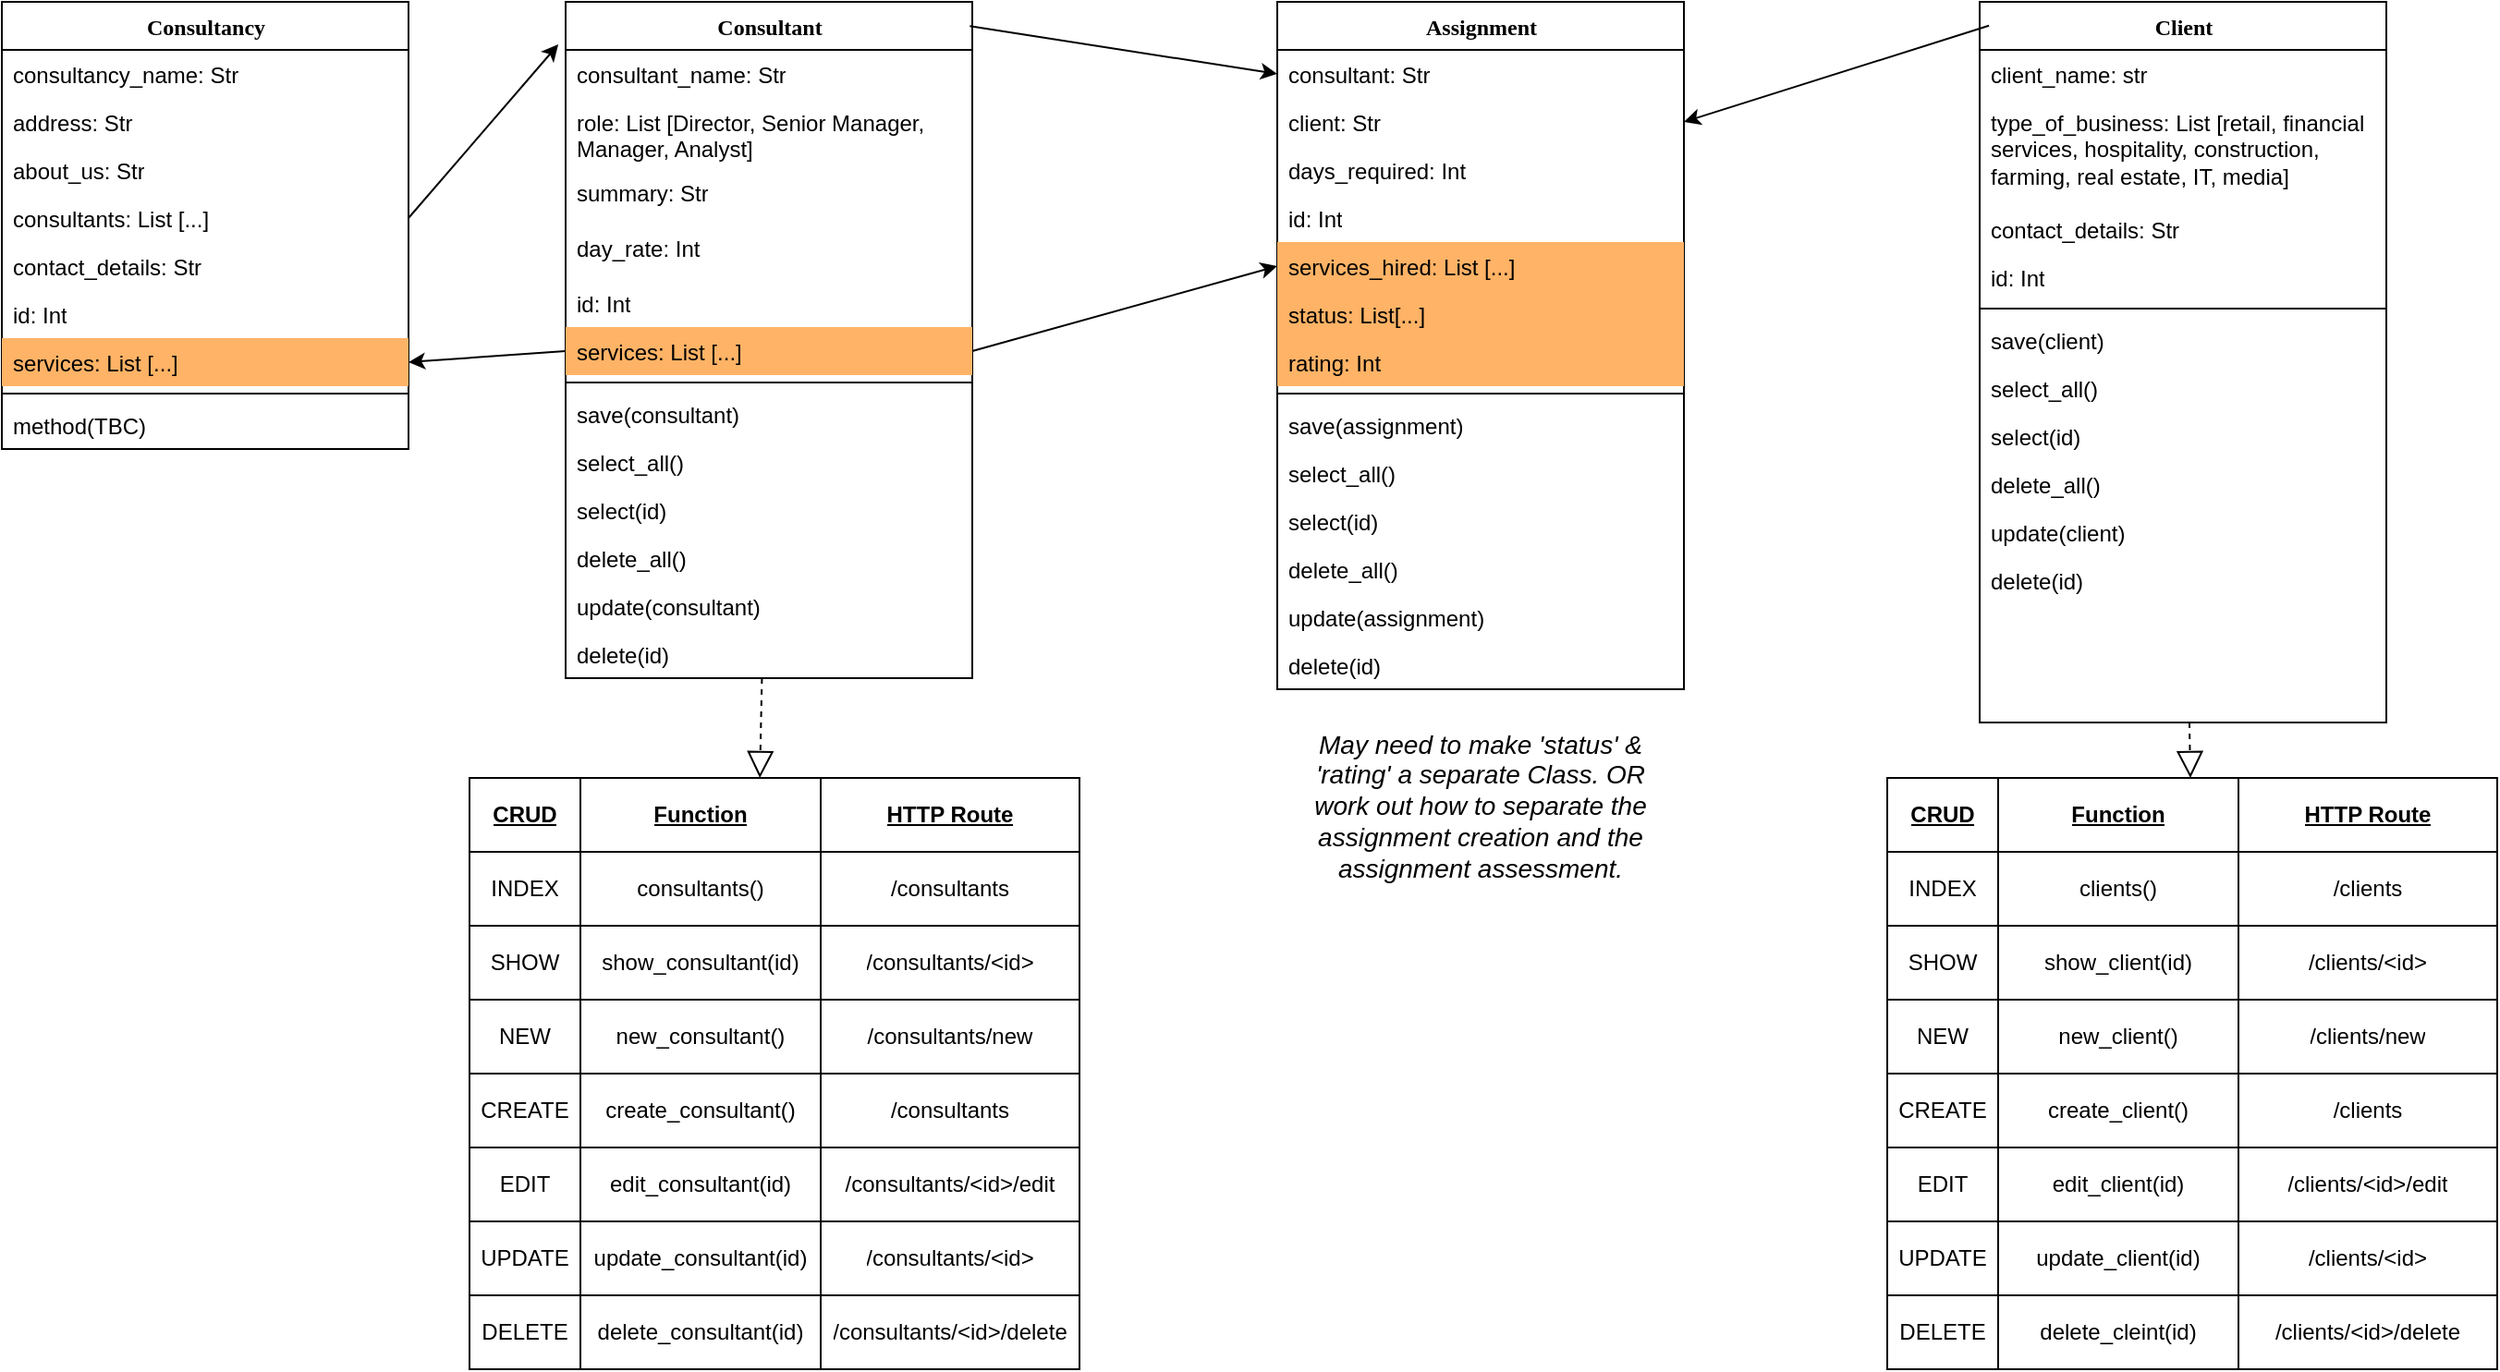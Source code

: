<mxfile version="14.4.9" type="device"><diagram name="Classes" id="9f46799a-70d6-7492-0946-bef42562c5a5"><mxGraphModel dx="1751" dy="955" grid="1" gridSize="10" guides="1" tooltips="1" connect="1" arrows="1" fold="1" page="1" pageScale="1" pageWidth="1654" pageHeight="1169" background="#ffffff" math="0" shadow="0"><root><mxCell id="0"/><mxCell id="1" parent="0"/><mxCell id="78961159f06e98e8-17" value="Client" style="swimlane;html=1;fontStyle=1;align=center;verticalAlign=top;childLayout=stackLayout;horizontal=1;startSize=26;horizontalStack=0;resizeParent=1;resizeLast=0;collapsible=1;marginBottom=0;swimlaneFillColor=#ffffff;rounded=0;shadow=0;comic=0;labelBackgroundColor=none;strokeWidth=1;fillColor=none;fontFamily=Verdana;fontSize=12" parent="1" vertex="1"><mxGeometry x="1130" y="60" width="220" height="390" as="geometry"/></mxCell><mxCell id="78961159f06e98e8-21" value="client_name: str" style="text;html=1;strokeColor=none;fillColor=none;align=left;verticalAlign=top;spacingLeft=4;spacingRight=4;whiteSpace=wrap;overflow=hidden;rotatable=0;points=[[0,0.5],[1,0.5]];portConstraint=eastwest;" parent="78961159f06e98e8-17" vertex="1"><mxGeometry y="26" width="220" height="26" as="geometry"/></mxCell><mxCell id="78961159f06e98e8-23" value="type_of_business: List [retail, financial services, hospitality, construction, farming, real estate, IT, media]" style="text;html=1;strokeColor=none;fillColor=none;align=left;verticalAlign=top;spacingLeft=4;spacingRight=4;whiteSpace=wrap;overflow=hidden;rotatable=0;points=[[0,0.5],[1,0.5]];portConstraint=eastwest;" parent="78961159f06e98e8-17" vertex="1"><mxGeometry y="52" width="220" height="58" as="geometry"/></mxCell><mxCell id="78961159f06e98e8-25" value="contact_details: Str" style="text;html=1;strokeColor=none;fillColor=none;align=left;verticalAlign=top;spacingLeft=4;spacingRight=4;whiteSpace=wrap;overflow=hidden;rotatable=0;points=[[0,0.5],[1,0.5]];portConstraint=eastwest;" parent="78961159f06e98e8-17" vertex="1"><mxGeometry y="110" width="220" height="26" as="geometry"/></mxCell><mxCell id="78961159f06e98e8-24" value="id: Int" style="text;html=1;strokeColor=none;fillColor=none;align=left;verticalAlign=top;spacingLeft=4;spacingRight=4;whiteSpace=wrap;overflow=hidden;rotatable=0;points=[[0,0.5],[1,0.5]];portConstraint=eastwest;" parent="78961159f06e98e8-17" vertex="1"><mxGeometry y="136" width="220" height="26" as="geometry"/></mxCell><mxCell id="78961159f06e98e8-19" value="" style="line;html=1;strokeWidth=1;fillColor=none;align=left;verticalAlign=middle;spacingTop=-1;spacingLeft=3;spacingRight=3;rotatable=0;labelPosition=right;points=[];portConstraint=eastwest;" parent="78961159f06e98e8-17" vertex="1"><mxGeometry y="162" width="220" height="8" as="geometry"/></mxCell><mxCell id="yh0afuudPHftPEse43dt-81" value="save(client)" style="text;html=1;strokeColor=none;fillColor=none;align=left;verticalAlign=top;spacingLeft=4;spacingRight=4;whiteSpace=wrap;overflow=hidden;rotatable=0;points=[[0,0.5],[1,0.5]];portConstraint=eastwest;" parent="78961159f06e98e8-17" vertex="1"><mxGeometry y="170" width="220" height="26" as="geometry"/></mxCell><mxCell id="yh0afuudPHftPEse43dt-82" value="select_all()" style="text;html=1;strokeColor=none;fillColor=none;align=left;verticalAlign=top;spacingLeft=4;spacingRight=4;whiteSpace=wrap;overflow=hidden;rotatable=0;points=[[0,0.5],[1,0.5]];portConstraint=eastwest;" parent="78961159f06e98e8-17" vertex="1"><mxGeometry y="196" width="220" height="26" as="geometry"/></mxCell><mxCell id="yh0afuudPHftPEse43dt-83" value="select(id)" style="text;html=1;strokeColor=none;fillColor=none;align=left;verticalAlign=top;spacingLeft=4;spacingRight=4;whiteSpace=wrap;overflow=hidden;rotatable=0;points=[[0,0.5],[1,0.5]];portConstraint=eastwest;" parent="78961159f06e98e8-17" vertex="1"><mxGeometry y="222" width="220" height="26" as="geometry"/></mxCell><mxCell id="yh0afuudPHftPEse43dt-84" value="delete_all()" style="text;html=1;strokeColor=none;fillColor=none;align=left;verticalAlign=top;spacingLeft=4;spacingRight=4;whiteSpace=wrap;overflow=hidden;rotatable=0;points=[[0,0.5],[1,0.5]];portConstraint=eastwest;" parent="78961159f06e98e8-17" vertex="1"><mxGeometry y="248" width="220" height="26" as="geometry"/></mxCell><mxCell id="yh0afuudPHftPEse43dt-85" value="update(client)" style="text;html=1;strokeColor=none;fillColor=none;align=left;verticalAlign=top;spacingLeft=4;spacingRight=4;whiteSpace=wrap;overflow=hidden;rotatable=0;points=[[0,0.5],[1,0.5]];portConstraint=eastwest;" parent="78961159f06e98e8-17" vertex="1"><mxGeometry y="274" width="220" height="26" as="geometry"/></mxCell><mxCell id="yh0afuudPHftPEse43dt-86" value="delete(id)" style="text;html=1;strokeColor=none;fillColor=none;align=left;verticalAlign=top;spacingLeft=4;spacingRight=4;whiteSpace=wrap;overflow=hidden;rotatable=0;points=[[0,0.5],[1,0.5]];portConstraint=eastwest;" parent="78961159f06e98e8-17" vertex="1"><mxGeometry y="300" width="220" height="26" as="geometry"/></mxCell><mxCell id="78961159f06e98e8-30" value="Consultancy" style="swimlane;html=1;fontStyle=1;align=center;verticalAlign=top;childLayout=stackLayout;horizontal=1;startSize=26;horizontalStack=0;resizeParent=1;resizeLast=0;collapsible=1;marginBottom=0;swimlaneFillColor=#ffffff;rounded=0;shadow=0;comic=0;labelBackgroundColor=none;strokeWidth=1;fillColor=none;fontFamily=Verdana;fontSize=12" parent="1" vertex="1"><mxGeometry x="60" y="60" width="220" height="242" as="geometry"/></mxCell><mxCell id="78961159f06e98e8-31" value="consultancy_name: Str" style="text;html=1;strokeColor=none;fillColor=none;align=left;verticalAlign=top;spacingLeft=4;spacingRight=4;whiteSpace=wrap;overflow=hidden;rotatable=0;points=[[0,0.5],[1,0.5]];portConstraint=eastwest;" parent="78961159f06e98e8-30" vertex="1"><mxGeometry y="26" width="220" height="26" as="geometry"/></mxCell><mxCell id="78961159f06e98e8-32" value="address: Str" style="text;html=1;strokeColor=none;fillColor=none;align=left;verticalAlign=top;spacingLeft=4;spacingRight=4;whiteSpace=wrap;overflow=hidden;rotatable=0;points=[[0,0.5],[1,0.5]];portConstraint=eastwest;" parent="78961159f06e98e8-30" vertex="1"><mxGeometry y="52" width="220" height="26" as="geometry"/></mxCell><mxCell id="78961159f06e98e8-33" value="about_us: Str" style="text;html=1;strokeColor=none;fillColor=none;align=left;verticalAlign=top;spacingLeft=4;spacingRight=4;whiteSpace=wrap;overflow=hidden;rotatable=0;points=[[0,0.5],[1,0.5]];portConstraint=eastwest;" parent="78961159f06e98e8-30" vertex="1"><mxGeometry y="78" width="220" height="26" as="geometry"/></mxCell><mxCell id="yh0afuudPHftPEse43dt-8" value="consultants: List [...]" style="text;html=1;strokeColor=none;fillColor=none;align=left;verticalAlign=top;spacingLeft=4;spacingRight=4;whiteSpace=wrap;overflow=hidden;rotatable=0;points=[[0,0.5],[1,0.5]];portConstraint=eastwest;" parent="78961159f06e98e8-30" vertex="1"><mxGeometry y="104" width="220" height="26" as="geometry"/></mxCell><mxCell id="78961159f06e98e8-34" value="contact_details: Str" style="text;html=1;strokeColor=none;fillColor=none;align=left;verticalAlign=top;spacingLeft=4;spacingRight=4;whiteSpace=wrap;overflow=hidden;rotatable=0;points=[[0,0.5],[1,0.5]];portConstraint=eastwest;" parent="78961159f06e98e8-30" vertex="1"><mxGeometry y="130" width="220" height="26" as="geometry"/></mxCell><mxCell id="78961159f06e98e8-37" value="id: Int" style="text;html=1;strokeColor=none;fillColor=none;align=left;verticalAlign=top;spacingLeft=4;spacingRight=4;whiteSpace=wrap;overflow=hidden;rotatable=0;points=[[0,0.5],[1,0.5]];portConstraint=eastwest;" parent="78961159f06e98e8-30" vertex="1"><mxGeometry y="156" width="220" height="26" as="geometry"/></mxCell><mxCell id="yh0afuudPHftPEse43dt-3" value="services: List [...]" style="text;html=1;strokeColor=none;fillColor=#FFB366;align=left;verticalAlign=top;spacingLeft=4;spacingRight=4;whiteSpace=wrap;overflow=hidden;rotatable=0;points=[[0,0.5],[1,0.5]];portConstraint=eastwest;" parent="78961159f06e98e8-30" vertex="1"><mxGeometry y="182" width="220" height="26" as="geometry"/></mxCell><mxCell id="78961159f06e98e8-38" value="" style="line;html=1;strokeWidth=1;fillColor=none;align=left;verticalAlign=middle;spacingTop=-1;spacingLeft=3;spacingRight=3;rotatable=0;labelPosition=right;points=[];portConstraint=eastwest;" parent="78961159f06e98e8-30" vertex="1"><mxGeometry y="208" width="220" height="8" as="geometry"/></mxCell><mxCell id="78961159f06e98e8-39" value="method(TBC)" style="text;html=1;strokeColor=none;fillColor=none;align=left;verticalAlign=top;spacingLeft=4;spacingRight=4;whiteSpace=wrap;overflow=hidden;rotatable=0;points=[[0,0.5],[1,0.5]];portConstraint=eastwest;" parent="78961159f06e98e8-30" vertex="1"><mxGeometry y="216" width="220" height="26" as="geometry"/></mxCell><mxCell id="78961159f06e98e8-43" value="Consultant" style="swimlane;html=1;fontStyle=1;align=center;verticalAlign=top;childLayout=stackLayout;horizontal=1;startSize=26;horizontalStack=0;resizeParent=1;resizeLast=0;collapsible=1;marginBottom=0;swimlaneFillColor=#ffffff;rounded=0;shadow=0;comic=0;labelBackgroundColor=none;strokeWidth=1;fillColor=none;fontFamily=Verdana;fontSize=12" parent="1" vertex="1"><mxGeometry x="365" y="60" width="220" height="366" as="geometry"/></mxCell><mxCell id="78961159f06e98e8-44" value="consultant_name: Str" style="text;html=1;strokeColor=none;fillColor=none;align=left;verticalAlign=top;spacingLeft=4;spacingRight=4;whiteSpace=wrap;overflow=hidden;rotatable=0;points=[[0,0.5],[1,0.5]];portConstraint=eastwest;" parent="78961159f06e98e8-43" vertex="1"><mxGeometry y="26" width="220" height="26" as="geometry"/></mxCell><mxCell id="78961159f06e98e8-45" value="role: List [Director, Senior Manager, Manager, Analyst]" style="text;html=1;strokeColor=none;fillColor=none;align=left;verticalAlign=top;spacingLeft=4;spacingRight=4;whiteSpace=wrap;overflow=hidden;rotatable=0;points=[[0,0.5],[1,0.5]];portConstraint=eastwest;" parent="78961159f06e98e8-43" vertex="1"><mxGeometry y="52" width="220" height="38" as="geometry"/></mxCell><mxCell id="yh0afuudPHftPEse43dt-1" value="summary: Str" style="text;html=1;strokeColor=none;fillColor=none;align=left;verticalAlign=top;spacingLeft=4;spacingRight=4;whiteSpace=wrap;overflow=hidden;rotatable=0;points=[[0,0.5],[1,0.5]];portConstraint=eastwest;" parent="78961159f06e98e8-43" vertex="1"><mxGeometry y="90" width="220" height="30" as="geometry"/></mxCell><mxCell id="eAzekkHpWA9vI4CXj927-1" value="day_rate: Int" style="text;html=1;strokeColor=none;fillColor=none;align=left;verticalAlign=top;spacingLeft=4;spacingRight=4;whiteSpace=wrap;overflow=hidden;rotatable=0;points=[[0,0.5],[1,0.5]];portConstraint=eastwest;" parent="78961159f06e98e8-43" vertex="1"><mxGeometry y="120" width="220" height="30" as="geometry"/></mxCell><mxCell id="78961159f06e98e8-50" value="id: Int" style="text;html=1;strokeColor=none;fillColor=none;align=left;verticalAlign=top;spacingLeft=4;spacingRight=4;whiteSpace=wrap;overflow=hidden;rotatable=0;points=[[0,0.5],[1,0.5]];portConstraint=eastwest;" parent="78961159f06e98e8-43" vertex="1"><mxGeometry y="150" width="220" height="26" as="geometry"/></mxCell><mxCell id="78961159f06e98e8-49" value="services: List [...]" style="text;html=1;strokeColor=none;fillColor=#FFB366;align=left;verticalAlign=top;spacingLeft=4;spacingRight=4;whiteSpace=wrap;overflow=hidden;rotatable=0;points=[[0,0.5],[1,0.5]];portConstraint=eastwest;" parent="78961159f06e98e8-43" vertex="1"><mxGeometry y="176" width="220" height="26" as="geometry"/></mxCell><mxCell id="78961159f06e98e8-51" value="" style="line;html=1;strokeWidth=1;fillColor=none;align=left;verticalAlign=middle;spacingTop=-1;spacingLeft=3;spacingRight=3;rotatable=0;labelPosition=right;points=[];portConstraint=eastwest;" parent="78961159f06e98e8-43" vertex="1"><mxGeometry y="202" width="220" height="8" as="geometry"/></mxCell><mxCell id="78961159f06e98e8-52" value="save(consultant)" style="text;html=1;strokeColor=none;fillColor=none;align=left;verticalAlign=top;spacingLeft=4;spacingRight=4;whiteSpace=wrap;overflow=hidden;rotatable=0;points=[[0,0.5],[1,0.5]];portConstraint=eastwest;" parent="78961159f06e98e8-43" vertex="1"><mxGeometry y="210" width="220" height="26" as="geometry"/></mxCell><mxCell id="yh0afuudPHftPEse43dt-76" value="select_all()" style="text;html=1;strokeColor=none;fillColor=none;align=left;verticalAlign=top;spacingLeft=4;spacingRight=4;whiteSpace=wrap;overflow=hidden;rotatable=0;points=[[0,0.5],[1,0.5]];portConstraint=eastwest;" parent="78961159f06e98e8-43" vertex="1"><mxGeometry y="236" width="220" height="26" as="geometry"/></mxCell><mxCell id="yh0afuudPHftPEse43dt-77" value="select(id)" style="text;html=1;strokeColor=none;fillColor=none;align=left;verticalAlign=top;spacingLeft=4;spacingRight=4;whiteSpace=wrap;overflow=hidden;rotatable=0;points=[[0,0.5],[1,0.5]];portConstraint=eastwest;" parent="78961159f06e98e8-43" vertex="1"><mxGeometry y="262" width="220" height="26" as="geometry"/></mxCell><mxCell id="yh0afuudPHftPEse43dt-79" value="delete_all()" style="text;html=1;strokeColor=none;fillColor=none;align=left;verticalAlign=top;spacingLeft=4;spacingRight=4;whiteSpace=wrap;overflow=hidden;rotatable=0;points=[[0,0.5],[1,0.5]];portConstraint=eastwest;" parent="78961159f06e98e8-43" vertex="1"><mxGeometry y="288" width="220" height="26" as="geometry"/></mxCell><mxCell id="yh0afuudPHftPEse43dt-80" value="update(consultant)" style="text;html=1;strokeColor=none;fillColor=none;align=left;verticalAlign=top;spacingLeft=4;spacingRight=4;whiteSpace=wrap;overflow=hidden;rotatable=0;points=[[0,0.5],[1,0.5]];portConstraint=eastwest;" parent="78961159f06e98e8-43" vertex="1"><mxGeometry y="314" width="220" height="26" as="geometry"/></mxCell><mxCell id="yh0afuudPHftPEse43dt-78" value="delete(id)" style="text;html=1;strokeColor=none;fillColor=none;align=left;verticalAlign=top;spacingLeft=4;spacingRight=4;whiteSpace=wrap;overflow=hidden;rotatable=0;points=[[0,0.5],[1,0.5]];portConstraint=eastwest;" parent="78961159f06e98e8-43" vertex="1"><mxGeometry y="340" width="220" height="26" as="geometry"/></mxCell><mxCell id="yh0afuudPHftPEse43dt-4" value="" style="endArrow=classic;html=1;exitX=0;exitY=0.5;exitDx=0;exitDy=0;entryX=1;entryY=0.5;entryDx=0;entryDy=0;" parent="1" source="78961159f06e98e8-49" target="yh0afuudPHftPEse43dt-3" edge="1"><mxGeometry width="50" height="50" relative="1" as="geometry"><mxPoint x="360" y="219" as="sourcePoint"/><mxPoint x="300" y="280" as="targetPoint"/></mxGeometry></mxCell><mxCell id="yh0afuudPHftPEse43dt-7" value="" style="endArrow=classic;html=1;exitX=1;exitY=0.5;exitDx=0;exitDy=0;entryX=0;entryY=0.5;entryDx=0;entryDy=0;" parent="1" source="78961159f06e98e8-49" target="yh0afuudPHftPEse43dt-5" edge="1"><mxGeometry width="50" height="50" relative="1" as="geometry"><mxPoint x="430" y="200" as="sourcePoint"/><mxPoint x="340" y="216" as="targetPoint"/></mxGeometry></mxCell><mxCell id="yh0afuudPHftPEse43dt-9" value="" style="endArrow=classic;html=1;exitX=1;exitY=0.5;exitDx=0;exitDy=0;entryX=-0.018;entryY=0.063;entryDx=0;entryDy=0;entryPerimeter=0;" parent="1" source="yh0afuudPHftPEse43dt-8" target="78961159f06e98e8-43" edge="1"><mxGeometry width="50" height="50" relative="1" as="geometry"><mxPoint x="290" y="213" as="sourcePoint"/><mxPoint x="370" y="203" as="targetPoint"/></mxGeometry></mxCell><mxCell id="yh0afuudPHftPEse43dt-10" value="" style="shape=table;html=1;whiteSpace=wrap;startSize=0;container=1;collapsible=0;childLayout=tableLayout;" parent="1" vertex="1"><mxGeometry x="313" y="480" width="330" height="320" as="geometry"/></mxCell><mxCell id="yh0afuudPHftPEse43dt-11" value="" style="shape=partialRectangle;html=1;whiteSpace=wrap;collapsible=0;dropTarget=0;pointerEvents=0;fillColor=none;top=0;left=0;bottom=0;right=0;points=[[0,0.5],[1,0.5]];portConstraint=eastwest;" parent="yh0afuudPHftPEse43dt-10" vertex="1"><mxGeometry width="330" height="40" as="geometry"/></mxCell><mxCell id="yh0afuudPHftPEse43dt-12" value="CRUD" style="shape=partialRectangle;html=1;whiteSpace=wrap;connectable=0;overflow=hidden;fillColor=none;top=0;left=0;bottom=0;right=0;fontStyle=5" parent="yh0afuudPHftPEse43dt-11" vertex="1"><mxGeometry width="60" height="40" as="geometry"/></mxCell><mxCell id="yh0afuudPHftPEse43dt-13" value="Function" style="shape=partialRectangle;html=1;whiteSpace=wrap;connectable=0;overflow=hidden;fillColor=none;top=0;left=0;bottom=0;right=0;fontStyle=5" parent="yh0afuudPHftPEse43dt-11" vertex="1"><mxGeometry x="60" width="130" height="40" as="geometry"/></mxCell><mxCell id="yh0afuudPHftPEse43dt-14" value="HTTP Route" style="shape=partialRectangle;html=1;whiteSpace=wrap;connectable=0;overflow=hidden;fillColor=none;top=0;left=0;bottom=0;right=0;fontStyle=5" parent="yh0afuudPHftPEse43dt-11" vertex="1"><mxGeometry x="190" width="140" height="40" as="geometry"/></mxCell><mxCell id="yh0afuudPHftPEse43dt-15" value="" style="shape=partialRectangle;html=1;whiteSpace=wrap;collapsible=0;dropTarget=0;pointerEvents=0;fillColor=none;top=0;left=0;bottom=0;right=0;points=[[0,0.5],[1,0.5]];portConstraint=eastwest;" parent="yh0afuudPHftPEse43dt-10" vertex="1"><mxGeometry y="40" width="330" height="40" as="geometry"/></mxCell><mxCell id="yh0afuudPHftPEse43dt-16" value="INDEX" style="shape=partialRectangle;html=1;whiteSpace=wrap;connectable=0;overflow=hidden;fillColor=none;top=0;left=0;bottom=0;right=0;" parent="yh0afuudPHftPEse43dt-15" vertex="1"><mxGeometry width="60" height="40" as="geometry"/></mxCell><mxCell id="yh0afuudPHftPEse43dt-17" value="consultants()" style="shape=partialRectangle;html=1;whiteSpace=wrap;connectable=0;overflow=hidden;fillColor=none;top=0;left=0;bottom=0;right=0;" parent="yh0afuudPHftPEse43dt-15" vertex="1"><mxGeometry x="60" width="130" height="40" as="geometry"/></mxCell><mxCell id="yh0afuudPHftPEse43dt-18" value="/consultants" style="shape=partialRectangle;html=1;whiteSpace=wrap;connectable=0;overflow=hidden;fillColor=none;top=0;left=0;bottom=0;right=0;" parent="yh0afuudPHftPEse43dt-15" vertex="1"><mxGeometry x="190" width="140" height="40" as="geometry"/></mxCell><mxCell id="yh0afuudPHftPEse43dt-19" value="" style="shape=partialRectangle;html=1;whiteSpace=wrap;collapsible=0;dropTarget=0;pointerEvents=0;fillColor=none;top=0;left=0;bottom=0;right=0;points=[[0,0.5],[1,0.5]];portConstraint=eastwest;" parent="yh0afuudPHftPEse43dt-10" vertex="1"><mxGeometry y="80" width="330" height="40" as="geometry"/></mxCell><mxCell id="yh0afuudPHftPEse43dt-20" value="SHOW" style="shape=partialRectangle;html=1;whiteSpace=wrap;connectable=0;overflow=hidden;fillColor=none;top=0;left=0;bottom=0;right=0;" parent="yh0afuudPHftPEse43dt-19" vertex="1"><mxGeometry width="60" height="40" as="geometry"/></mxCell><mxCell id="yh0afuudPHftPEse43dt-21" value="show_consultant(id)" style="shape=partialRectangle;html=1;whiteSpace=wrap;connectable=0;overflow=hidden;fillColor=none;top=0;left=0;bottom=0;right=0;" parent="yh0afuudPHftPEse43dt-19" vertex="1"><mxGeometry x="60" width="130" height="40" as="geometry"/></mxCell><mxCell id="yh0afuudPHftPEse43dt-22" value="/consultants/&amp;lt;id&amp;gt;" style="shape=partialRectangle;html=1;whiteSpace=wrap;connectable=0;overflow=hidden;fillColor=none;top=0;left=0;bottom=0;right=0;" parent="yh0afuudPHftPEse43dt-19" vertex="1"><mxGeometry x="190" width="140" height="40" as="geometry"/></mxCell><mxCell id="yh0afuudPHftPEse43dt-23" value="" style="shape=partialRectangle;html=1;whiteSpace=wrap;collapsible=0;dropTarget=0;pointerEvents=0;fillColor=none;top=0;left=0;bottom=0;right=0;points=[[0,0.5],[1,0.5]];portConstraint=eastwest;" parent="yh0afuudPHftPEse43dt-10" vertex="1"><mxGeometry y="120" width="330" height="40" as="geometry"/></mxCell><mxCell id="yh0afuudPHftPEse43dt-24" value="NEW" style="shape=partialRectangle;html=1;whiteSpace=wrap;connectable=0;overflow=hidden;fillColor=none;top=0;left=0;bottom=0;right=0;" parent="yh0afuudPHftPEse43dt-23" vertex="1"><mxGeometry width="60" height="40" as="geometry"/></mxCell><mxCell id="yh0afuudPHftPEse43dt-25" value="new_consultant()" style="shape=partialRectangle;html=1;whiteSpace=wrap;connectable=0;overflow=hidden;fillColor=none;top=0;left=0;bottom=0;right=0;" parent="yh0afuudPHftPEse43dt-23" vertex="1"><mxGeometry x="60" width="130" height="40" as="geometry"/></mxCell><mxCell id="yh0afuudPHftPEse43dt-26" value="/consultants/new" style="shape=partialRectangle;html=1;whiteSpace=wrap;connectable=0;overflow=hidden;fillColor=none;top=0;left=0;bottom=0;right=0;" parent="yh0afuudPHftPEse43dt-23" vertex="1"><mxGeometry x="190" width="140" height="40" as="geometry"/></mxCell><mxCell id="yh0afuudPHftPEse43dt-27" value="" style="shape=partialRectangle;html=1;whiteSpace=wrap;collapsible=0;dropTarget=0;pointerEvents=0;fillColor=none;top=0;left=0;bottom=0;right=0;points=[[0,0.5],[1,0.5]];portConstraint=eastwest;" parent="yh0afuudPHftPEse43dt-10" vertex="1"><mxGeometry y="160" width="330" height="40" as="geometry"/></mxCell><mxCell id="yh0afuudPHftPEse43dt-28" value="CREATE" style="shape=partialRectangle;html=1;whiteSpace=wrap;connectable=0;overflow=hidden;fillColor=none;top=0;left=0;bottom=0;right=0;" parent="yh0afuudPHftPEse43dt-27" vertex="1"><mxGeometry width="60" height="40" as="geometry"/></mxCell><mxCell id="yh0afuudPHftPEse43dt-29" value="create_consultant()" style="shape=partialRectangle;html=1;whiteSpace=wrap;connectable=0;overflow=hidden;fillColor=none;top=0;left=0;bottom=0;right=0;" parent="yh0afuudPHftPEse43dt-27" vertex="1"><mxGeometry x="60" width="130" height="40" as="geometry"/></mxCell><mxCell id="yh0afuudPHftPEse43dt-30" value="/consultants" style="shape=partialRectangle;html=1;whiteSpace=wrap;connectable=0;overflow=hidden;fillColor=none;top=0;left=0;bottom=0;right=0;" parent="yh0afuudPHftPEse43dt-27" vertex="1"><mxGeometry x="190" width="140" height="40" as="geometry"/></mxCell><mxCell id="yh0afuudPHftPEse43dt-31" value="" style="shape=partialRectangle;html=1;whiteSpace=wrap;collapsible=0;dropTarget=0;pointerEvents=0;fillColor=none;top=0;left=0;bottom=0;right=0;points=[[0,0.5],[1,0.5]];portConstraint=eastwest;" parent="yh0afuudPHftPEse43dt-10" vertex="1"><mxGeometry y="200" width="330" height="40" as="geometry"/></mxCell><mxCell id="yh0afuudPHftPEse43dt-32" value="EDIT" style="shape=partialRectangle;html=1;whiteSpace=wrap;connectable=0;overflow=hidden;fillColor=none;top=0;left=0;bottom=0;right=0;" parent="yh0afuudPHftPEse43dt-31" vertex="1"><mxGeometry width="60" height="40" as="geometry"/></mxCell><mxCell id="yh0afuudPHftPEse43dt-33" value="edit_consultant(id)" style="shape=partialRectangle;html=1;whiteSpace=wrap;connectable=0;overflow=hidden;fillColor=none;top=0;left=0;bottom=0;right=0;" parent="yh0afuudPHftPEse43dt-31" vertex="1"><mxGeometry x="60" width="130" height="40" as="geometry"/></mxCell><mxCell id="yh0afuudPHftPEse43dt-34" value="/consultants/&amp;lt;id&amp;gt;/edit" style="shape=partialRectangle;html=1;whiteSpace=wrap;connectable=0;overflow=hidden;fillColor=none;top=0;left=0;bottom=0;right=0;" parent="yh0afuudPHftPEse43dt-31" vertex="1"><mxGeometry x="190" width="140" height="40" as="geometry"/></mxCell><mxCell id="yh0afuudPHftPEse43dt-35" value="" style="shape=partialRectangle;html=1;whiteSpace=wrap;collapsible=0;dropTarget=0;pointerEvents=0;fillColor=none;top=0;left=0;bottom=0;right=0;points=[[0,0.5],[1,0.5]];portConstraint=eastwest;" parent="yh0afuudPHftPEse43dt-10" vertex="1"><mxGeometry y="240" width="330" height="40" as="geometry"/></mxCell><mxCell id="yh0afuudPHftPEse43dt-36" value="UPDATE" style="shape=partialRectangle;html=1;whiteSpace=wrap;connectable=0;overflow=hidden;fillColor=none;top=0;left=0;bottom=0;right=0;" parent="yh0afuudPHftPEse43dt-35" vertex="1"><mxGeometry width="60" height="40" as="geometry"/></mxCell><mxCell id="yh0afuudPHftPEse43dt-37" value="update_consultant(id)" style="shape=partialRectangle;html=1;whiteSpace=wrap;connectable=0;overflow=hidden;fillColor=none;top=0;left=0;bottom=0;right=0;" parent="yh0afuudPHftPEse43dt-35" vertex="1"><mxGeometry x="60" width="130" height="40" as="geometry"/></mxCell><mxCell id="yh0afuudPHftPEse43dt-38" value="/consultants/&amp;lt;id&amp;gt;" style="shape=partialRectangle;html=1;whiteSpace=wrap;connectable=0;overflow=hidden;fillColor=none;top=0;left=0;bottom=0;right=0;" parent="yh0afuudPHftPEse43dt-35" vertex="1"><mxGeometry x="190" width="140" height="40" as="geometry"/></mxCell><mxCell id="yh0afuudPHftPEse43dt-39" value="" style="shape=partialRectangle;html=1;whiteSpace=wrap;collapsible=0;dropTarget=0;pointerEvents=0;fillColor=none;top=0;left=0;bottom=0;right=0;points=[[0,0.5],[1,0.5]];portConstraint=eastwest;" parent="yh0afuudPHftPEse43dt-10" vertex="1"><mxGeometry y="280" width="330" height="40" as="geometry"/></mxCell><mxCell id="yh0afuudPHftPEse43dt-40" value="DELETE" style="shape=partialRectangle;html=1;whiteSpace=wrap;connectable=0;overflow=hidden;fillColor=none;top=0;left=0;bottom=0;right=0;" parent="yh0afuudPHftPEse43dt-39" vertex="1"><mxGeometry width="60" height="40" as="geometry"/></mxCell><mxCell id="yh0afuudPHftPEse43dt-41" value="delete_consultant(id)" style="shape=partialRectangle;html=1;whiteSpace=wrap;connectable=0;overflow=hidden;fillColor=none;top=0;left=0;bottom=0;right=0;" parent="yh0afuudPHftPEse43dt-39" vertex="1"><mxGeometry x="60" width="130" height="40" as="geometry"/></mxCell><mxCell id="yh0afuudPHftPEse43dt-42" value="/consultants/&amp;lt;id&amp;gt;/delete" style="shape=partialRectangle;html=1;whiteSpace=wrap;connectable=0;overflow=hidden;fillColor=none;top=0;left=0;bottom=0;right=0;" parent="yh0afuudPHftPEse43dt-39" vertex="1"><mxGeometry x="190" width="140" height="40" as="geometry"/></mxCell><mxCell id="yh0afuudPHftPEse43dt-43" value="" style="shape=table;html=1;whiteSpace=wrap;startSize=0;container=1;collapsible=0;childLayout=tableLayout;" parent="1" vertex="1"><mxGeometry x="1080" y="480" width="330" height="320" as="geometry"/></mxCell><mxCell id="yh0afuudPHftPEse43dt-44" value="" style="shape=partialRectangle;html=1;whiteSpace=wrap;collapsible=0;dropTarget=0;pointerEvents=0;fillColor=none;top=0;left=0;bottom=0;right=0;points=[[0,0.5],[1,0.5]];portConstraint=eastwest;" parent="yh0afuudPHftPEse43dt-43" vertex="1"><mxGeometry width="330" height="40" as="geometry"/></mxCell><mxCell id="yh0afuudPHftPEse43dt-45" value="CRUD" style="shape=partialRectangle;html=1;whiteSpace=wrap;connectable=0;overflow=hidden;fillColor=none;top=0;left=0;bottom=0;right=0;fontStyle=5" parent="yh0afuudPHftPEse43dt-44" vertex="1"><mxGeometry width="60" height="40" as="geometry"/></mxCell><mxCell id="yh0afuudPHftPEse43dt-46" value="Function" style="shape=partialRectangle;html=1;whiteSpace=wrap;connectable=0;overflow=hidden;fillColor=none;top=0;left=0;bottom=0;right=0;fontStyle=5" parent="yh0afuudPHftPEse43dt-44" vertex="1"><mxGeometry x="60" width="130" height="40" as="geometry"/></mxCell><mxCell id="yh0afuudPHftPEse43dt-47" value="HTTP Route" style="shape=partialRectangle;html=1;whiteSpace=wrap;connectable=0;overflow=hidden;fillColor=none;top=0;left=0;bottom=0;right=0;fontStyle=5" parent="yh0afuudPHftPEse43dt-44" vertex="1"><mxGeometry x="190" width="140" height="40" as="geometry"/></mxCell><mxCell id="yh0afuudPHftPEse43dt-48" value="" style="shape=partialRectangle;html=1;whiteSpace=wrap;collapsible=0;dropTarget=0;pointerEvents=0;fillColor=none;top=0;left=0;bottom=0;right=0;points=[[0,0.5],[1,0.5]];portConstraint=eastwest;" parent="yh0afuudPHftPEse43dt-43" vertex="1"><mxGeometry y="40" width="330" height="40" as="geometry"/></mxCell><mxCell id="yh0afuudPHftPEse43dt-49" value="INDEX" style="shape=partialRectangle;html=1;whiteSpace=wrap;connectable=0;overflow=hidden;fillColor=none;top=0;left=0;bottom=0;right=0;" parent="yh0afuudPHftPEse43dt-48" vertex="1"><mxGeometry width="60" height="40" as="geometry"/></mxCell><mxCell id="yh0afuudPHftPEse43dt-50" value="clients()" style="shape=partialRectangle;html=1;whiteSpace=wrap;connectable=0;overflow=hidden;fillColor=none;top=0;left=0;bottom=0;right=0;" parent="yh0afuudPHftPEse43dt-48" vertex="1"><mxGeometry x="60" width="130" height="40" as="geometry"/></mxCell><mxCell id="yh0afuudPHftPEse43dt-51" value="/clients" style="shape=partialRectangle;html=1;whiteSpace=wrap;connectable=0;overflow=hidden;fillColor=none;top=0;left=0;bottom=0;right=0;" parent="yh0afuudPHftPEse43dt-48" vertex="1"><mxGeometry x="190" width="140" height="40" as="geometry"/></mxCell><mxCell id="yh0afuudPHftPEse43dt-52" value="" style="shape=partialRectangle;html=1;whiteSpace=wrap;collapsible=0;dropTarget=0;pointerEvents=0;fillColor=none;top=0;left=0;bottom=0;right=0;points=[[0,0.5],[1,0.5]];portConstraint=eastwest;" parent="yh0afuudPHftPEse43dt-43" vertex="1"><mxGeometry y="80" width="330" height="40" as="geometry"/></mxCell><mxCell id="yh0afuudPHftPEse43dt-53" value="SHOW" style="shape=partialRectangle;html=1;whiteSpace=wrap;connectable=0;overflow=hidden;fillColor=none;top=0;left=0;bottom=0;right=0;" parent="yh0afuudPHftPEse43dt-52" vertex="1"><mxGeometry width="60" height="40" as="geometry"/></mxCell><mxCell id="yh0afuudPHftPEse43dt-54" value="show_client(id)" style="shape=partialRectangle;html=1;whiteSpace=wrap;connectable=0;overflow=hidden;fillColor=none;top=0;left=0;bottom=0;right=0;" parent="yh0afuudPHftPEse43dt-52" vertex="1"><mxGeometry x="60" width="130" height="40" as="geometry"/></mxCell><mxCell id="yh0afuudPHftPEse43dt-55" value="/clients/&amp;lt;id&amp;gt;" style="shape=partialRectangle;html=1;whiteSpace=wrap;connectable=0;overflow=hidden;fillColor=none;top=0;left=0;bottom=0;right=0;" parent="yh0afuudPHftPEse43dt-52" vertex="1"><mxGeometry x="190" width="140" height="40" as="geometry"/></mxCell><mxCell id="yh0afuudPHftPEse43dt-56" value="" style="shape=partialRectangle;html=1;whiteSpace=wrap;collapsible=0;dropTarget=0;pointerEvents=0;fillColor=none;top=0;left=0;bottom=0;right=0;points=[[0,0.5],[1,0.5]];portConstraint=eastwest;" parent="yh0afuudPHftPEse43dt-43" vertex="1"><mxGeometry y="120" width="330" height="40" as="geometry"/></mxCell><mxCell id="yh0afuudPHftPEse43dt-57" value="NEW" style="shape=partialRectangle;html=1;whiteSpace=wrap;connectable=0;overflow=hidden;fillColor=none;top=0;left=0;bottom=0;right=0;" parent="yh0afuudPHftPEse43dt-56" vertex="1"><mxGeometry width="60" height="40" as="geometry"/></mxCell><mxCell id="yh0afuudPHftPEse43dt-58" value="new_client()" style="shape=partialRectangle;html=1;whiteSpace=wrap;connectable=0;overflow=hidden;fillColor=none;top=0;left=0;bottom=0;right=0;" parent="yh0afuudPHftPEse43dt-56" vertex="1"><mxGeometry x="60" width="130" height="40" as="geometry"/></mxCell><mxCell id="yh0afuudPHftPEse43dt-59" value="/clients/new" style="shape=partialRectangle;html=1;whiteSpace=wrap;connectable=0;overflow=hidden;fillColor=none;top=0;left=0;bottom=0;right=0;" parent="yh0afuudPHftPEse43dt-56" vertex="1"><mxGeometry x="190" width="140" height="40" as="geometry"/></mxCell><mxCell id="yh0afuudPHftPEse43dt-60" value="" style="shape=partialRectangle;html=1;whiteSpace=wrap;collapsible=0;dropTarget=0;pointerEvents=0;fillColor=none;top=0;left=0;bottom=0;right=0;points=[[0,0.5],[1,0.5]];portConstraint=eastwest;" parent="yh0afuudPHftPEse43dt-43" vertex="1"><mxGeometry y="160" width="330" height="40" as="geometry"/></mxCell><mxCell id="yh0afuudPHftPEse43dt-61" value="CREATE" style="shape=partialRectangle;html=1;whiteSpace=wrap;connectable=0;overflow=hidden;fillColor=none;top=0;left=0;bottom=0;right=0;" parent="yh0afuudPHftPEse43dt-60" vertex="1"><mxGeometry width="60" height="40" as="geometry"/></mxCell><mxCell id="yh0afuudPHftPEse43dt-62" value="create_client()" style="shape=partialRectangle;html=1;whiteSpace=wrap;connectable=0;overflow=hidden;fillColor=none;top=0;left=0;bottom=0;right=0;" parent="yh0afuudPHftPEse43dt-60" vertex="1"><mxGeometry x="60" width="130" height="40" as="geometry"/></mxCell><mxCell id="yh0afuudPHftPEse43dt-63" value="/clients" style="shape=partialRectangle;html=1;whiteSpace=wrap;connectable=0;overflow=hidden;fillColor=none;top=0;left=0;bottom=0;right=0;" parent="yh0afuudPHftPEse43dt-60" vertex="1"><mxGeometry x="190" width="140" height="40" as="geometry"/></mxCell><mxCell id="yh0afuudPHftPEse43dt-64" value="" style="shape=partialRectangle;html=1;whiteSpace=wrap;collapsible=0;dropTarget=0;pointerEvents=0;fillColor=none;top=0;left=0;bottom=0;right=0;points=[[0,0.5],[1,0.5]];portConstraint=eastwest;" parent="yh0afuudPHftPEse43dt-43" vertex="1"><mxGeometry y="200" width="330" height="40" as="geometry"/></mxCell><mxCell id="yh0afuudPHftPEse43dt-65" value="EDIT" style="shape=partialRectangle;html=1;whiteSpace=wrap;connectable=0;overflow=hidden;fillColor=none;top=0;left=0;bottom=0;right=0;" parent="yh0afuudPHftPEse43dt-64" vertex="1"><mxGeometry width="60" height="40" as="geometry"/></mxCell><mxCell id="yh0afuudPHftPEse43dt-66" value="edit_client(id)" style="shape=partialRectangle;html=1;whiteSpace=wrap;connectable=0;overflow=hidden;fillColor=none;top=0;left=0;bottom=0;right=0;" parent="yh0afuudPHftPEse43dt-64" vertex="1"><mxGeometry x="60" width="130" height="40" as="geometry"/></mxCell><mxCell id="yh0afuudPHftPEse43dt-67" value="/clients/&amp;lt;id&amp;gt;/edit" style="shape=partialRectangle;html=1;whiteSpace=wrap;connectable=0;overflow=hidden;fillColor=none;top=0;left=0;bottom=0;right=0;" parent="yh0afuudPHftPEse43dt-64" vertex="1"><mxGeometry x="190" width="140" height="40" as="geometry"/></mxCell><mxCell id="yh0afuudPHftPEse43dt-68" value="" style="shape=partialRectangle;html=1;whiteSpace=wrap;collapsible=0;dropTarget=0;pointerEvents=0;fillColor=none;top=0;left=0;bottom=0;right=0;points=[[0,0.5],[1,0.5]];portConstraint=eastwest;" parent="yh0afuudPHftPEse43dt-43" vertex="1"><mxGeometry y="240" width="330" height="40" as="geometry"/></mxCell><mxCell id="yh0afuudPHftPEse43dt-69" value="UPDATE" style="shape=partialRectangle;html=1;whiteSpace=wrap;connectable=0;overflow=hidden;fillColor=none;top=0;left=0;bottom=0;right=0;" parent="yh0afuudPHftPEse43dt-68" vertex="1"><mxGeometry width="60" height="40" as="geometry"/></mxCell><mxCell id="yh0afuudPHftPEse43dt-70" value="update_client(id)" style="shape=partialRectangle;html=1;whiteSpace=wrap;connectable=0;overflow=hidden;fillColor=none;top=0;left=0;bottom=0;right=0;" parent="yh0afuudPHftPEse43dt-68" vertex="1"><mxGeometry x="60" width="130" height="40" as="geometry"/></mxCell><mxCell id="yh0afuudPHftPEse43dt-71" value="/clients/&amp;lt;id&amp;gt;" style="shape=partialRectangle;html=1;whiteSpace=wrap;connectable=0;overflow=hidden;fillColor=none;top=0;left=0;bottom=0;right=0;" parent="yh0afuudPHftPEse43dt-68" vertex="1"><mxGeometry x="190" width="140" height="40" as="geometry"/></mxCell><mxCell id="yh0afuudPHftPEse43dt-72" value="" style="shape=partialRectangle;html=1;whiteSpace=wrap;collapsible=0;dropTarget=0;pointerEvents=0;fillColor=none;top=0;left=0;bottom=0;right=0;points=[[0,0.5],[1,0.5]];portConstraint=eastwest;" parent="yh0afuudPHftPEse43dt-43" vertex="1"><mxGeometry y="280" width="330" height="40" as="geometry"/></mxCell><mxCell id="yh0afuudPHftPEse43dt-73" value="DELETE" style="shape=partialRectangle;html=1;whiteSpace=wrap;connectable=0;overflow=hidden;fillColor=none;top=0;left=0;bottom=0;right=0;" parent="yh0afuudPHftPEse43dt-72" vertex="1"><mxGeometry width="60" height="40" as="geometry"/></mxCell><mxCell id="yh0afuudPHftPEse43dt-74" value="delete_cleint(id)" style="shape=partialRectangle;html=1;whiteSpace=wrap;connectable=0;overflow=hidden;fillColor=none;top=0;left=0;bottom=0;right=0;" parent="yh0afuudPHftPEse43dt-72" vertex="1"><mxGeometry x="60" width="130" height="40" as="geometry"/></mxCell><mxCell id="yh0afuudPHftPEse43dt-75" value="/clients/&amp;lt;id&amp;gt;/delete" style="shape=partialRectangle;html=1;whiteSpace=wrap;connectable=0;overflow=hidden;fillColor=none;top=0;left=0;bottom=0;right=0;" parent="yh0afuudPHftPEse43dt-72" vertex="1"><mxGeometry x="190" width="140" height="40" as="geometry"/></mxCell><mxCell id="eAzekkHpWA9vI4CXj927-2" value="" style="endArrow=block;dashed=1;endFill=0;endSize=12;html=1;entryX=0.476;entryY=0;entryDx=0;entryDy=0;entryPerimeter=0;" parent="1" source="78961159f06e98e8-43" target="yh0afuudPHftPEse43dt-11" edge="1"><mxGeometry width="160" relative="1" as="geometry"><mxPoint x="467" y="440" as="sourcePoint"/><mxPoint x="640" y="320" as="targetPoint"/></mxGeometry></mxCell><mxCell id="eAzekkHpWA9vI4CXj927-3" value="" style="endArrow=block;dashed=1;endFill=0;endSize=12;html=1;entryX=0.497;entryY=0;entryDx=0;entryDy=0;entryPerimeter=0;" parent="1" source="78961159f06e98e8-17" target="yh0afuudPHftPEse43dt-44" edge="1"><mxGeometry width="160" relative="1" as="geometry"><mxPoint x="861.201" y="436" as="sourcePoint"/><mxPoint x="860.08" y="490" as="targetPoint"/></mxGeometry></mxCell><mxCell id="BDM7HgS7jp5GYelh-UON-1" value="Assignment" style="swimlane;html=1;fontStyle=1;align=center;verticalAlign=top;childLayout=stackLayout;horizontal=1;startSize=26;horizontalStack=0;resizeParent=1;resizeLast=0;collapsible=1;marginBottom=0;swimlaneFillColor=#ffffff;rounded=0;shadow=0;comic=0;labelBackgroundColor=none;strokeWidth=1;fillColor=none;fontFamily=Verdana;fontSize=12" parent="1" vertex="1"><mxGeometry x="750" y="60" width="220" height="372" as="geometry"/></mxCell><mxCell id="BDM7HgS7jp5GYelh-UON-2" value="consultant: Str" style="text;html=1;strokeColor=none;fillColor=none;align=left;verticalAlign=top;spacingLeft=4;spacingRight=4;whiteSpace=wrap;overflow=hidden;rotatable=0;points=[[0,0.5],[1,0.5]];portConstraint=eastwest;" parent="BDM7HgS7jp5GYelh-UON-1" vertex="1"><mxGeometry y="26" width="220" height="26" as="geometry"/></mxCell><mxCell id="BDM7HgS7jp5GYelh-UON-3" value="client: Str" style="text;html=1;strokeColor=none;fillColor=none;align=left;verticalAlign=top;spacingLeft=4;spacingRight=4;whiteSpace=wrap;overflow=hidden;rotatable=0;points=[[0,0.5],[1,0.5]];portConstraint=eastwest;" parent="BDM7HgS7jp5GYelh-UON-1" vertex="1"><mxGeometry y="52" width="220" height="26" as="geometry"/></mxCell><mxCell id="BDM7HgS7jp5GYelh-UON-15" value="days_required: Int" style="text;html=1;strokeColor=none;fillColor=none;align=left;verticalAlign=top;spacingLeft=4;spacingRight=4;whiteSpace=wrap;overflow=hidden;rotatable=0;points=[[0,0.5],[1,0.5]];portConstraint=eastwest;" parent="BDM7HgS7jp5GYelh-UON-1" vertex="1"><mxGeometry y="78" width="220" height="26" as="geometry"/></mxCell><mxCell id="BDM7HgS7jp5GYelh-UON-8" value="id: Int" style="text;html=1;strokeColor=none;fillColor=none;align=left;verticalAlign=top;spacingLeft=4;spacingRight=4;whiteSpace=wrap;overflow=hidden;rotatable=0;points=[[0,0.5],[1,0.5]];portConstraint=eastwest;" parent="BDM7HgS7jp5GYelh-UON-1" vertex="1"><mxGeometry y="104" width="220" height="26" as="geometry"/></mxCell><mxCell id="yh0afuudPHftPEse43dt-5" value="services_hired: List [...]" style="text;html=1;strokeColor=none;fillColor=#FFB366;align=left;verticalAlign=top;spacingLeft=4;spacingRight=4;whiteSpace=wrap;overflow=hidden;rotatable=0;points=[[0,0.5],[1,0.5]];portConstraint=eastwest;" parent="BDM7HgS7jp5GYelh-UON-1" vertex="1"><mxGeometry y="130" width="220" height="26" as="geometry"/></mxCell><mxCell id="BDM7HgS7jp5GYelh-UON-13" value="status: List[...]" style="text;html=1;strokeColor=none;fillColor=#FFB366;align=left;verticalAlign=top;spacingLeft=4;spacingRight=4;whiteSpace=wrap;overflow=hidden;rotatable=0;points=[[0,0.5],[1,0.5]];portConstraint=eastwest;" parent="BDM7HgS7jp5GYelh-UON-1" vertex="1"><mxGeometry y="156" width="220" height="26" as="geometry"/></mxCell><mxCell id="BDM7HgS7jp5GYelh-UON-14" value="rating: Int" style="text;html=1;strokeColor=none;fillColor=#FFB366;align=left;verticalAlign=top;spacingLeft=4;spacingRight=4;whiteSpace=wrap;overflow=hidden;rotatable=0;points=[[0,0.5],[1,0.5]];portConstraint=eastwest;" parent="BDM7HgS7jp5GYelh-UON-1" vertex="1"><mxGeometry y="182" width="220" height="26" as="geometry"/></mxCell><mxCell id="BDM7HgS7jp5GYelh-UON-17" value="" style="line;html=1;strokeWidth=1;fillColor=none;align=left;verticalAlign=middle;spacingTop=-1;spacingLeft=3;spacingRight=3;rotatable=0;labelPosition=right;points=[];portConstraint=eastwest;" parent="BDM7HgS7jp5GYelh-UON-1" vertex="1"><mxGeometry y="208" width="220" height="8" as="geometry"/></mxCell><mxCell id="BDM7HgS7jp5GYelh-UON-18" value="save(assignment)" style="text;html=1;strokeColor=none;fillColor=none;align=left;verticalAlign=top;spacingLeft=4;spacingRight=4;whiteSpace=wrap;overflow=hidden;rotatable=0;points=[[0,0.5],[1,0.5]];portConstraint=eastwest;" parent="BDM7HgS7jp5GYelh-UON-1" vertex="1"><mxGeometry y="216" width="220" height="26" as="geometry"/></mxCell><mxCell id="BDM7HgS7jp5GYelh-UON-19" value="select_all()" style="text;html=1;strokeColor=none;fillColor=none;align=left;verticalAlign=top;spacingLeft=4;spacingRight=4;whiteSpace=wrap;overflow=hidden;rotatable=0;points=[[0,0.5],[1,0.5]];portConstraint=eastwest;" parent="BDM7HgS7jp5GYelh-UON-1" vertex="1"><mxGeometry y="242" width="220" height="26" as="geometry"/></mxCell><mxCell id="BDM7HgS7jp5GYelh-UON-20" value="select(id)" style="text;html=1;strokeColor=none;fillColor=none;align=left;verticalAlign=top;spacingLeft=4;spacingRight=4;whiteSpace=wrap;overflow=hidden;rotatable=0;points=[[0,0.5],[1,0.5]];portConstraint=eastwest;" parent="BDM7HgS7jp5GYelh-UON-1" vertex="1"><mxGeometry y="268" width="220" height="26" as="geometry"/></mxCell><mxCell id="BDM7HgS7jp5GYelh-UON-21" value="delete_all()" style="text;html=1;strokeColor=none;fillColor=none;align=left;verticalAlign=top;spacingLeft=4;spacingRight=4;whiteSpace=wrap;overflow=hidden;rotatable=0;points=[[0,0.5],[1,0.5]];portConstraint=eastwest;" parent="BDM7HgS7jp5GYelh-UON-1" vertex="1"><mxGeometry y="294" width="220" height="26" as="geometry"/></mxCell><mxCell id="BDM7HgS7jp5GYelh-UON-22" value="update(assignment)" style="text;html=1;strokeColor=none;fillColor=none;align=left;verticalAlign=top;spacingLeft=4;spacingRight=4;whiteSpace=wrap;overflow=hidden;rotatable=0;points=[[0,0.5],[1,0.5]];portConstraint=eastwest;" parent="BDM7HgS7jp5GYelh-UON-1" vertex="1"><mxGeometry y="320" width="220" height="26" as="geometry"/></mxCell><mxCell id="BDM7HgS7jp5GYelh-UON-23" value="delete(id)" style="text;html=1;strokeColor=none;fillColor=none;align=left;verticalAlign=top;spacingLeft=4;spacingRight=4;whiteSpace=wrap;overflow=hidden;rotatable=0;points=[[0,0.5],[1,0.5]];portConstraint=eastwest;" parent="BDM7HgS7jp5GYelh-UON-1" vertex="1"><mxGeometry y="346" width="220" height="26" as="geometry"/></mxCell><mxCell id="BDM7HgS7jp5GYelh-UON-11" value="" style="endArrow=classic;html=1;entryX=0;entryY=0.5;entryDx=0;entryDy=0;exitX=0.994;exitY=0.036;exitDx=0;exitDy=0;exitPerimeter=0;" parent="1" source="78961159f06e98e8-43" target="BDM7HgS7jp5GYelh-UON-2" edge="1"><mxGeometry width="50" height="50" relative="1" as="geometry"><mxPoint x="593.9" y="91.228" as="sourcePoint"/><mxPoint x="1145" y="219" as="targetPoint"/></mxGeometry></mxCell><mxCell id="BDM7HgS7jp5GYelh-UON-12" value="" style="endArrow=classic;html=1;entryX=1;entryY=0.5;entryDx=0;entryDy=0;exitX=0.023;exitY=0.033;exitDx=0;exitDy=0;exitPerimeter=0;" parent="1" source="78961159f06e98e8-17" target="BDM7HgS7jp5GYelh-UON-3" edge="1"><mxGeometry width="50" height="50" relative="1" as="geometry"><mxPoint x="595" y="317.07" as="sourcePoint"/><mxPoint x="770" y="419" as="targetPoint"/></mxGeometry></mxCell><mxCell id="BDM7HgS7jp5GYelh-UON-16" value="May need to make 'status' &amp;amp; 'rating' a separate Class. OR work out how to separate the assignment creation and the assignment assessment." style="text;html=1;strokeColor=none;fillColor=none;align=center;verticalAlign=middle;whiteSpace=wrap;rounded=0;fontSize=14;fontStyle=2" parent="1" vertex="1"><mxGeometry x="760" y="450" width="200" height="90" as="geometry"/></mxCell></root></mxGraphModel></diagram></mxfile>